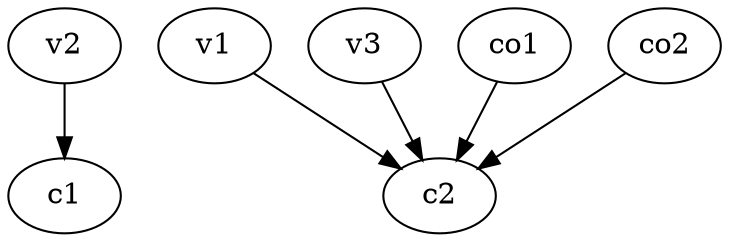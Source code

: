 strict digraph  {
c1;
c2;
v1;
v2;
v3;
co1;
co2;
v1 -> c2  [weight=1];
v2 -> c1  [weight=1];
v3 -> c2  [weight=1];
co1 -> c2  [weight=1];
co2 -> c2  [weight=1];
}
